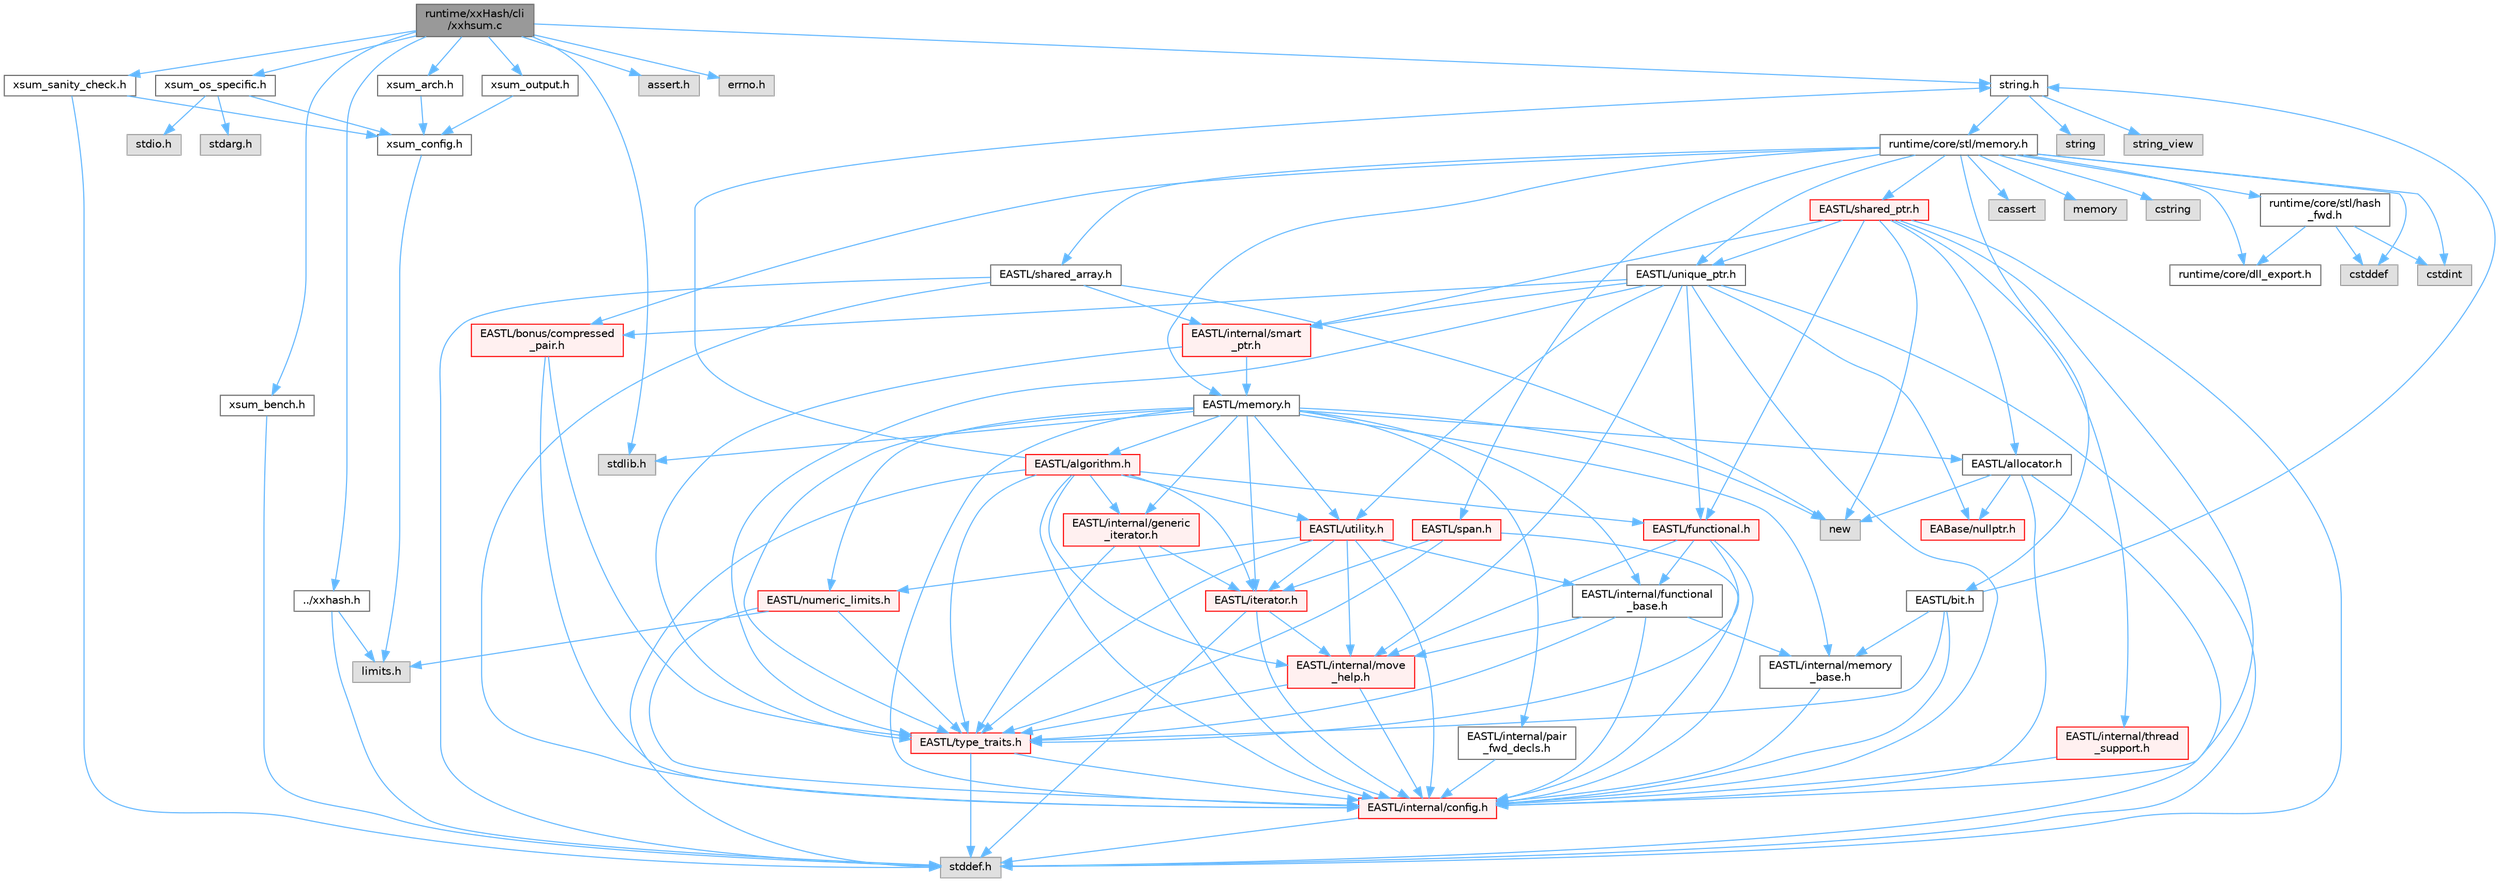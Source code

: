 digraph "runtime/xxHash/cli/xxhsum.c"
{
 // LATEX_PDF_SIZE
  bgcolor="transparent";
  edge [fontname=Helvetica,fontsize=10,labelfontname=Helvetica,labelfontsize=10];
  node [fontname=Helvetica,fontsize=10,shape=box,height=0.2,width=0.4];
  Node1 [id="Node000001",label="runtime/xxHash/cli\l/xxhsum.c",height=0.2,width=0.4,color="gray40", fillcolor="grey60", style="filled", fontcolor="black",tooltip=" "];
  Node1 -> Node2 [id="edge1_Node000001_Node000002",color="steelblue1",style="solid",tooltip=" "];
  Node2 [id="Node000002",label="xsum_arch.h",height=0.2,width=0.4,color="grey40", fillcolor="white", style="filled",URL="$xsum__arch_8h.html",tooltip=" "];
  Node2 -> Node3 [id="edge2_Node000002_Node000003",color="steelblue1",style="solid",tooltip=" "];
  Node3 [id="Node000003",label="xsum_config.h",height=0.2,width=0.4,color="grey40", fillcolor="white", style="filled",URL="$xsum__config_8h.html",tooltip=" "];
  Node3 -> Node4 [id="edge3_Node000003_Node000004",color="steelblue1",style="solid",tooltip=" "];
  Node4 [id="Node000004",label="limits.h",height=0.2,width=0.4,color="grey60", fillcolor="#E0E0E0", style="filled",tooltip=" "];
  Node1 -> Node5 [id="edge4_Node000001_Node000005",color="steelblue1",style="solid",tooltip=" "];
  Node5 [id="Node000005",label="xsum_os_specific.h",height=0.2,width=0.4,color="grey40", fillcolor="white", style="filled",URL="$xsum__os__specific_8h.html",tooltip=" "];
  Node5 -> Node3 [id="edge5_Node000005_Node000003",color="steelblue1",style="solid",tooltip=" "];
  Node5 -> Node6 [id="edge6_Node000005_Node000006",color="steelblue1",style="solid",tooltip=" "];
  Node6 [id="Node000006",label="stdio.h",height=0.2,width=0.4,color="grey60", fillcolor="#E0E0E0", style="filled",tooltip=" "];
  Node5 -> Node7 [id="edge7_Node000005_Node000007",color="steelblue1",style="solid",tooltip=" "];
  Node7 [id="Node000007",label="stdarg.h",height=0.2,width=0.4,color="grey60", fillcolor="#E0E0E0", style="filled",tooltip=" "];
  Node1 -> Node8 [id="edge8_Node000001_Node000008",color="steelblue1",style="solid",tooltip=" "];
  Node8 [id="Node000008",label="xsum_output.h",height=0.2,width=0.4,color="grey40", fillcolor="white", style="filled",URL="$xsum__output_8h.html",tooltip=" "];
  Node8 -> Node3 [id="edge9_Node000008_Node000003",color="steelblue1",style="solid",tooltip=" "];
  Node1 -> Node9 [id="edge10_Node000001_Node000009",color="steelblue1",style="solid",tooltip=" "];
  Node9 [id="Node000009",label="xsum_sanity_check.h",height=0.2,width=0.4,color="grey40", fillcolor="white", style="filled",URL="$xsum__sanity__check_8h.html",tooltip=" "];
  Node9 -> Node3 [id="edge11_Node000009_Node000003",color="steelblue1",style="solid",tooltip=" "];
  Node9 -> Node10 [id="edge12_Node000009_Node000010",color="steelblue1",style="solid",tooltip=" "];
  Node10 [id="Node000010",label="stddef.h",height=0.2,width=0.4,color="grey60", fillcolor="#E0E0E0", style="filled",tooltip=" "];
  Node1 -> Node11 [id="edge13_Node000001_Node000011",color="steelblue1",style="solid",tooltip=" "];
  Node11 [id="Node000011",label="xsum_bench.h",height=0.2,width=0.4,color="grey40", fillcolor="white", style="filled",URL="$xsum__bench_8h.html",tooltip=" "];
  Node11 -> Node10 [id="edge14_Node000011_Node000010",color="steelblue1",style="solid",tooltip=" "];
  Node1 -> Node12 [id="edge15_Node000001_Node000012",color="steelblue1",style="solid",tooltip=" "];
  Node12 [id="Node000012",label="stdlib.h",height=0.2,width=0.4,color="grey60", fillcolor="#E0E0E0", style="filled",tooltip=" "];
  Node1 -> Node13 [id="edge16_Node000001_Node000013",color="steelblue1",style="solid",tooltip=" "];
  Node13 [id="Node000013",label="string.h",height=0.2,width=0.4,color="grey40", fillcolor="white", style="filled",URL="$string_8h.html",tooltip=" "];
  Node13 -> Node14 [id="edge17_Node000013_Node000014",color="steelblue1",style="solid",tooltip=" "];
  Node14 [id="Node000014",label="string",height=0.2,width=0.4,color="grey60", fillcolor="#E0E0E0", style="filled",tooltip=" "];
  Node13 -> Node15 [id="edge18_Node000013_Node000015",color="steelblue1",style="solid",tooltip=" "];
  Node15 [id="Node000015",label="string_view",height=0.2,width=0.4,color="grey60", fillcolor="#E0E0E0", style="filled",tooltip=" "];
  Node13 -> Node16 [id="edge19_Node000013_Node000016",color="steelblue1",style="solid",tooltip=" "];
  Node16 [id="Node000016",label="runtime/core/stl/memory.h",height=0.2,width=0.4,color="grey40", fillcolor="white", style="filled",URL="$core_2stl_2memory_8h.html",tooltip=" "];
  Node16 -> Node17 [id="edge20_Node000016_Node000017",color="steelblue1",style="solid",tooltip=" "];
  Node17 [id="Node000017",label="cstddef",height=0.2,width=0.4,color="grey60", fillcolor="#E0E0E0", style="filled",tooltip=" "];
  Node16 -> Node18 [id="edge21_Node000016_Node000018",color="steelblue1",style="solid",tooltip=" "];
  Node18 [id="Node000018",label="cstdint",height=0.2,width=0.4,color="grey60", fillcolor="#E0E0E0", style="filled",tooltip=" "];
  Node16 -> Node19 [id="edge22_Node000016_Node000019",color="steelblue1",style="solid",tooltip=" "];
  Node19 [id="Node000019",label="cassert",height=0.2,width=0.4,color="grey60", fillcolor="#E0E0E0", style="filled",tooltip=" "];
  Node16 -> Node20 [id="edge23_Node000016_Node000020",color="steelblue1",style="solid",tooltip=" "];
  Node20 [id="Node000020",label="memory",height=0.2,width=0.4,color="grey60", fillcolor="#E0E0E0", style="filled",tooltip=" "];
  Node16 -> Node21 [id="edge24_Node000016_Node000021",color="steelblue1",style="solid",tooltip=" "];
  Node21 [id="Node000021",label="cstring",height=0.2,width=0.4,color="grey60", fillcolor="#E0E0E0", style="filled",tooltip=" "];
  Node16 -> Node22 [id="edge25_Node000016_Node000022",color="steelblue1",style="solid",tooltip=" "];
  Node22 [id="Node000022",label="EASTL/bit.h",height=0.2,width=0.4,color="grey40", fillcolor="white", style="filled",URL="$bit_8h.html",tooltip=" "];
  Node22 -> Node23 [id="edge26_Node000022_Node000023",color="steelblue1",style="solid",tooltip=" "];
  Node23 [id="Node000023",label="EASTL/internal/config.h",height=0.2,width=0.4,color="red", fillcolor="#FFF0F0", style="filled",URL="$config_8h.html",tooltip=" "];
  Node23 -> Node10 [id="edge27_Node000023_Node000010",color="steelblue1",style="solid",tooltip=" "];
  Node22 -> Node31 [id="edge28_Node000022_Node000031",color="steelblue1",style="solid",tooltip=" "];
  Node31 [id="Node000031",label="EASTL/internal/memory\l_base.h",height=0.2,width=0.4,color="grey40", fillcolor="white", style="filled",URL="$memory__base_8h.html",tooltip=" "];
  Node31 -> Node23 [id="edge29_Node000031_Node000023",color="steelblue1",style="solid",tooltip=" "];
  Node22 -> Node32 [id="edge30_Node000022_Node000032",color="steelblue1",style="solid",tooltip=" "];
  Node32 [id="Node000032",label="EASTL/type_traits.h",height=0.2,width=0.4,color="red", fillcolor="#FFF0F0", style="filled",URL="$_e_a_s_t_l_2include_2_e_a_s_t_l_2type__traits_8h.html",tooltip=" "];
  Node32 -> Node23 [id="edge31_Node000032_Node000023",color="steelblue1",style="solid",tooltip=" "];
  Node32 -> Node10 [id="edge32_Node000032_Node000010",color="steelblue1",style="solid",tooltip=" "];
  Node22 -> Node13 [id="edge33_Node000022_Node000013",color="steelblue1",style="solid",tooltip=" "];
  Node16 -> Node41 [id="edge34_Node000016_Node000041",color="steelblue1",style="solid",tooltip=" "];
  Node41 [id="Node000041",label="EASTL/memory.h",height=0.2,width=0.4,color="grey40", fillcolor="white", style="filled",URL="$_e_a_s_t_l_2include_2_e_a_s_t_l_2memory_8h.html",tooltip=" "];
  Node41 -> Node23 [id="edge35_Node000041_Node000023",color="steelblue1",style="solid",tooltip=" "];
  Node41 -> Node31 [id="edge36_Node000041_Node000031",color="steelblue1",style="solid",tooltip=" "];
  Node41 -> Node42 [id="edge37_Node000041_Node000042",color="steelblue1",style="solid",tooltip=" "];
  Node42 [id="Node000042",label="EASTL/internal/generic\l_iterator.h",height=0.2,width=0.4,color="red", fillcolor="#FFF0F0", style="filled",URL="$generic__iterator_8h.html",tooltip=" "];
  Node42 -> Node23 [id="edge38_Node000042_Node000023",color="steelblue1",style="solid",tooltip=" "];
  Node42 -> Node43 [id="edge39_Node000042_Node000043",color="steelblue1",style="solid",tooltip=" "];
  Node43 [id="Node000043",label="EASTL/iterator.h",height=0.2,width=0.4,color="red", fillcolor="#FFF0F0", style="filled",URL="$_e_a_s_t_l_2include_2_e_a_s_t_l_2iterator_8h.html",tooltip=" "];
  Node43 -> Node23 [id="edge40_Node000043_Node000023",color="steelblue1",style="solid",tooltip=" "];
  Node43 -> Node44 [id="edge41_Node000043_Node000044",color="steelblue1",style="solid",tooltip=" "];
  Node44 [id="Node000044",label="EASTL/internal/move\l_help.h",height=0.2,width=0.4,color="red", fillcolor="#FFF0F0", style="filled",URL="$move__help_8h.html",tooltip=" "];
  Node44 -> Node23 [id="edge42_Node000044_Node000023",color="steelblue1",style="solid",tooltip=" "];
  Node44 -> Node32 [id="edge43_Node000044_Node000032",color="steelblue1",style="solid",tooltip=" "];
  Node43 -> Node10 [id="edge44_Node000043_Node000010",color="steelblue1",style="solid",tooltip=" "];
  Node42 -> Node32 [id="edge45_Node000042_Node000032",color="steelblue1",style="solid",tooltip=" "];
  Node41 -> Node46 [id="edge46_Node000041_Node000046",color="steelblue1",style="solid",tooltip=" "];
  Node46 [id="Node000046",label="EASTL/internal/pair\l_fwd_decls.h",height=0.2,width=0.4,color="grey40", fillcolor="white", style="filled",URL="$pair__fwd__decls_8h.html",tooltip=" "];
  Node46 -> Node23 [id="edge47_Node000046_Node000023",color="steelblue1",style="solid",tooltip=" "];
  Node41 -> Node47 [id="edge48_Node000041_Node000047",color="steelblue1",style="solid",tooltip=" "];
  Node47 [id="Node000047",label="EASTL/internal/functional\l_base.h",height=0.2,width=0.4,color="grey40", fillcolor="white", style="filled",URL="$functional__base_8h.html",tooltip=" "];
  Node47 -> Node23 [id="edge49_Node000047_Node000023",color="steelblue1",style="solid",tooltip=" "];
  Node47 -> Node31 [id="edge50_Node000047_Node000031",color="steelblue1",style="solid",tooltip=" "];
  Node47 -> Node44 [id="edge51_Node000047_Node000044",color="steelblue1",style="solid",tooltip=" "];
  Node47 -> Node32 [id="edge52_Node000047_Node000032",color="steelblue1",style="solid",tooltip=" "];
  Node41 -> Node48 [id="edge53_Node000041_Node000048",color="steelblue1",style="solid",tooltip=" "];
  Node48 [id="Node000048",label="EASTL/algorithm.h",height=0.2,width=0.4,color="red", fillcolor="#FFF0F0", style="filled",URL="$_e_a_s_t_l_2include_2_e_a_s_t_l_2algorithm_8h.html",tooltip=" "];
  Node48 -> Node23 [id="edge54_Node000048_Node000023",color="steelblue1",style="solid",tooltip=" "];
  Node48 -> Node32 [id="edge55_Node000048_Node000032",color="steelblue1",style="solid",tooltip=" "];
  Node48 -> Node44 [id="edge56_Node000048_Node000044",color="steelblue1",style="solid",tooltip=" "];
  Node48 -> Node43 [id="edge57_Node000048_Node000043",color="steelblue1",style="solid",tooltip=" "];
  Node48 -> Node51 [id="edge58_Node000048_Node000051",color="steelblue1",style="solid",tooltip=" "];
  Node51 [id="Node000051",label="EASTL/functional.h",height=0.2,width=0.4,color="red", fillcolor="#FFF0F0", style="filled",URL="$_e_a_s_t_l_2include_2_e_a_s_t_l_2functional_8h.html",tooltip=" "];
  Node51 -> Node23 [id="edge59_Node000051_Node000023",color="steelblue1",style="solid",tooltip=" "];
  Node51 -> Node44 [id="edge60_Node000051_Node000044",color="steelblue1",style="solid",tooltip=" "];
  Node51 -> Node32 [id="edge61_Node000051_Node000032",color="steelblue1",style="solid",tooltip=" "];
  Node51 -> Node47 [id="edge62_Node000051_Node000047",color="steelblue1",style="solid",tooltip=" "];
  Node48 -> Node58 [id="edge63_Node000048_Node000058",color="steelblue1",style="solid",tooltip=" "];
  Node58 [id="Node000058",label="EASTL/utility.h",height=0.2,width=0.4,color="red", fillcolor="#FFF0F0", style="filled",URL="$_e_a_s_t_l_2include_2_e_a_s_t_l_2utility_8h.html",tooltip=" "];
  Node58 -> Node23 [id="edge64_Node000058_Node000023",color="steelblue1",style="solid",tooltip=" "];
  Node58 -> Node32 [id="edge65_Node000058_Node000032",color="steelblue1",style="solid",tooltip=" "];
  Node58 -> Node43 [id="edge66_Node000058_Node000043",color="steelblue1",style="solid",tooltip=" "];
  Node58 -> Node59 [id="edge67_Node000058_Node000059",color="steelblue1",style="solid",tooltip=" "];
  Node59 [id="Node000059",label="EASTL/numeric_limits.h",height=0.2,width=0.4,color="red", fillcolor="#FFF0F0", style="filled",URL="$numeric__limits_8h.html",tooltip=" "];
  Node59 -> Node23 [id="edge68_Node000059_Node000023",color="steelblue1",style="solid",tooltip=" "];
  Node59 -> Node32 [id="edge69_Node000059_Node000032",color="steelblue1",style="solid",tooltip=" "];
  Node59 -> Node4 [id="edge70_Node000059_Node000004",color="steelblue1",style="solid",tooltip=" "];
  Node58 -> Node47 [id="edge71_Node000058_Node000047",color="steelblue1",style="solid",tooltip=" "];
  Node58 -> Node44 [id="edge72_Node000058_Node000044",color="steelblue1",style="solid",tooltip=" "];
  Node48 -> Node42 [id="edge73_Node000048_Node000042",color="steelblue1",style="solid",tooltip=" "];
  Node48 -> Node10 [id="edge74_Node000048_Node000010",color="steelblue1",style="solid",tooltip=" "];
  Node48 -> Node13 [id="edge75_Node000048_Node000013",color="steelblue1",style="solid",tooltip=" "];
  Node41 -> Node32 [id="edge76_Node000041_Node000032",color="steelblue1",style="solid",tooltip=" "];
  Node41 -> Node55 [id="edge77_Node000041_Node000055",color="steelblue1",style="solid",tooltip=" "];
  Node55 [id="Node000055",label="EASTL/allocator.h",height=0.2,width=0.4,color="grey40", fillcolor="white", style="filled",URL="$allocator_8h.html",tooltip=" "];
  Node55 -> Node23 [id="edge78_Node000055_Node000023",color="steelblue1",style="solid",tooltip=" "];
  Node55 -> Node34 [id="edge79_Node000055_Node000034",color="steelblue1",style="solid",tooltip=" "];
  Node34 [id="Node000034",label="EABase/nullptr.h",height=0.2,width=0.4,color="red", fillcolor="#FFF0F0", style="filled",URL="$nullptr_8h.html",tooltip=" "];
  Node55 -> Node10 [id="edge80_Node000055_Node000010",color="steelblue1",style="solid",tooltip=" "];
  Node55 -> Node56 [id="edge81_Node000055_Node000056",color="steelblue1",style="solid",tooltip=" "];
  Node56 [id="Node000056",label="new",height=0.2,width=0.4,color="grey60", fillcolor="#E0E0E0", style="filled",tooltip=" "];
  Node41 -> Node43 [id="edge82_Node000041_Node000043",color="steelblue1",style="solid",tooltip=" "];
  Node41 -> Node58 [id="edge83_Node000041_Node000058",color="steelblue1",style="solid",tooltip=" "];
  Node41 -> Node59 [id="edge84_Node000041_Node000059",color="steelblue1",style="solid",tooltip=" "];
  Node41 -> Node12 [id="edge85_Node000041_Node000012",color="steelblue1",style="solid",tooltip=" "];
  Node41 -> Node56 [id="edge86_Node000041_Node000056",color="steelblue1",style="solid",tooltip=" "];
  Node16 -> Node68 [id="edge87_Node000016_Node000068",color="steelblue1",style="solid",tooltip=" "];
  Node68 [id="Node000068",label="EASTL/shared_array.h",height=0.2,width=0.4,color="grey40", fillcolor="white", style="filled",URL="$shared__array_8h.html",tooltip=" "];
  Node68 -> Node23 [id="edge88_Node000068_Node000023",color="steelblue1",style="solid",tooltip=" "];
  Node68 -> Node69 [id="edge89_Node000068_Node000069",color="steelblue1",style="solid",tooltip=" "];
  Node69 [id="Node000069",label="EASTL/internal/smart\l_ptr.h",height=0.2,width=0.4,color="red", fillcolor="#FFF0F0", style="filled",URL="$smart__ptr_8h.html",tooltip=" "];
  Node69 -> Node41 [id="edge90_Node000069_Node000041",color="steelblue1",style="solid",tooltip=" "];
  Node69 -> Node32 [id="edge91_Node000069_Node000032",color="steelblue1",style="solid",tooltip=" "];
  Node68 -> Node56 [id="edge92_Node000068_Node000056",color="steelblue1",style="solid",tooltip=" "];
  Node68 -> Node10 [id="edge93_Node000068_Node000010",color="steelblue1",style="solid",tooltip=" "];
  Node16 -> Node71 [id="edge94_Node000016_Node000071",color="steelblue1",style="solid",tooltip=" "];
  Node71 [id="Node000071",label="EASTL/unique_ptr.h",height=0.2,width=0.4,color="grey40", fillcolor="white", style="filled",URL="$unique__ptr_8h.html",tooltip=" "];
  Node71 -> Node34 [id="edge95_Node000071_Node000034",color="steelblue1",style="solid",tooltip=" "];
  Node71 -> Node72 [id="edge96_Node000071_Node000072",color="steelblue1",style="solid",tooltip=" "];
  Node72 [id="Node000072",label="EASTL/bonus/compressed\l_pair.h",height=0.2,width=0.4,color="red", fillcolor="#FFF0F0", style="filled",URL="$compressed__pair_8h.html",tooltip=" "];
  Node72 -> Node23 [id="edge97_Node000072_Node000023",color="steelblue1",style="solid",tooltip=" "];
  Node72 -> Node32 [id="edge98_Node000072_Node000032",color="steelblue1",style="solid",tooltip=" "];
  Node71 -> Node51 [id="edge99_Node000071_Node000051",color="steelblue1",style="solid",tooltip=" "];
  Node71 -> Node23 [id="edge100_Node000071_Node000023",color="steelblue1",style="solid",tooltip=" "];
  Node71 -> Node44 [id="edge101_Node000071_Node000044",color="steelblue1",style="solid",tooltip=" "];
  Node71 -> Node69 [id="edge102_Node000071_Node000069",color="steelblue1",style="solid",tooltip=" "];
  Node71 -> Node32 [id="edge103_Node000071_Node000032",color="steelblue1",style="solid",tooltip=" "];
  Node71 -> Node58 [id="edge104_Node000071_Node000058",color="steelblue1",style="solid",tooltip=" "];
  Node71 -> Node10 [id="edge105_Node000071_Node000010",color="steelblue1",style="solid",tooltip=" "];
  Node16 -> Node74 [id="edge106_Node000016_Node000074",color="steelblue1",style="solid",tooltip=" "];
  Node74 [id="Node000074",label="EASTL/shared_ptr.h",height=0.2,width=0.4,color="red", fillcolor="#FFF0F0", style="filled",URL="$shared__ptr_8h.html",tooltip=" "];
  Node74 -> Node23 [id="edge107_Node000074_Node000023",color="steelblue1",style="solid",tooltip=" "];
  Node74 -> Node69 [id="edge108_Node000074_Node000069",color="steelblue1",style="solid",tooltip=" "];
  Node74 -> Node75 [id="edge109_Node000074_Node000075",color="steelblue1",style="solid",tooltip=" "];
  Node75 [id="Node000075",label="EASTL/internal/thread\l_support.h",height=0.2,width=0.4,color="red", fillcolor="#FFF0F0", style="filled",URL="$thread__support_8h.html",tooltip=" "];
  Node75 -> Node23 [id="edge110_Node000075_Node000023",color="steelblue1",style="solid",tooltip=" "];
  Node74 -> Node71 [id="edge111_Node000074_Node000071",color="steelblue1",style="solid",tooltip=" "];
  Node74 -> Node51 [id="edge112_Node000074_Node000051",color="steelblue1",style="solid",tooltip=" "];
  Node74 -> Node55 [id="edge113_Node000074_Node000055",color="steelblue1",style="solid",tooltip=" "];
  Node74 -> Node56 [id="edge114_Node000074_Node000056",color="steelblue1",style="solid",tooltip=" "];
  Node74 -> Node10 [id="edge115_Node000074_Node000010",color="steelblue1",style="solid",tooltip=" "];
  Node16 -> Node154 [id="edge116_Node000016_Node000154",color="steelblue1",style="solid",tooltip=" "];
  Node154 [id="Node000154",label="EASTL/span.h",height=0.2,width=0.4,color="red", fillcolor="#FFF0F0", style="filled",URL="$span_8h.html",tooltip=" "];
  Node154 -> Node23 [id="edge117_Node000154_Node000023",color="steelblue1",style="solid",tooltip=" "];
  Node154 -> Node32 [id="edge118_Node000154_Node000032",color="steelblue1",style="solid",tooltip=" "];
  Node154 -> Node43 [id="edge119_Node000154_Node000043",color="steelblue1",style="solid",tooltip=" "];
  Node16 -> Node72 [id="edge120_Node000016_Node000072",color="steelblue1",style="solid",tooltip=" "];
  Node16 -> Node157 [id="edge121_Node000016_Node000157",color="steelblue1",style="solid",tooltip=" "];
  Node157 [id="Node000157",label="runtime/core/dll_export.h",height=0.2,width=0.4,color="grey40", fillcolor="white", style="filled",URL="$dll__export_8h.html",tooltip=" "];
  Node16 -> Node158 [id="edge122_Node000016_Node000158",color="steelblue1",style="solid",tooltip=" "];
  Node158 [id="Node000158",label="runtime/core/stl/hash\l_fwd.h",height=0.2,width=0.4,color="grey40", fillcolor="white", style="filled",URL="$hash__fwd_8h.html",tooltip=" "];
  Node158 -> Node17 [id="edge123_Node000158_Node000017",color="steelblue1",style="solid",tooltip=" "];
  Node158 -> Node18 [id="edge124_Node000158_Node000018",color="steelblue1",style="solid",tooltip=" "];
  Node158 -> Node157 [id="edge125_Node000158_Node000157",color="steelblue1",style="solid",tooltip=" "];
  Node1 -> Node159 [id="edge126_Node000001_Node000159",color="steelblue1",style="solid",tooltip=" "];
  Node159 [id="Node000159",label="assert.h",height=0.2,width=0.4,color="grey60", fillcolor="#E0E0E0", style="filled",tooltip=" "];
  Node1 -> Node160 [id="edge127_Node000001_Node000160",color="steelblue1",style="solid",tooltip=" "];
  Node160 [id="Node000160",label="errno.h",height=0.2,width=0.4,color="grey60", fillcolor="#E0E0E0", style="filled",tooltip=" "];
  Node1 -> Node161 [id="edge128_Node000001_Node000161",color="steelblue1",style="solid",tooltip=" "];
  Node161 [id="Node000161",label="../xxhash.h",height=0.2,width=0.4,color="grey40", fillcolor="white", style="filled",URL="$xxhash_8h.html",tooltip=" "];
  Node161 -> Node10 [id="edge129_Node000161_Node000010",color="steelblue1",style="solid",tooltip=" "];
  Node161 -> Node4 [id="edge130_Node000161_Node000004",color="steelblue1",style="solid",tooltip=" "];
}
